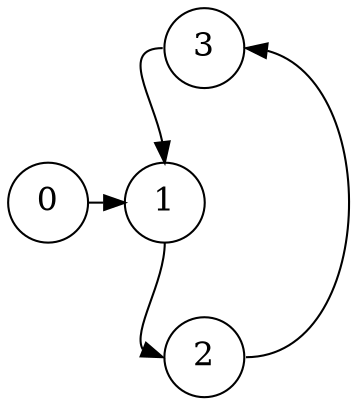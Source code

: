 // 4, [[1,0],[2,1],[3,2],[1,3]]
// False

digraph "3c" {
    //layout="neato"
    graph [dpi=300]

    node [shape="circle", fontsize=16]
    { rank="same"; 0 [group=g1]; 1 [group=g2]; }
    2 [group=g3]
    3 [group=g3]

    0:e -> 1:w [weight=2]
    2:e -> 3:e [weight=2, constraint="false"]
    1:s -> 2:w
    3:w -> 1:n
}



